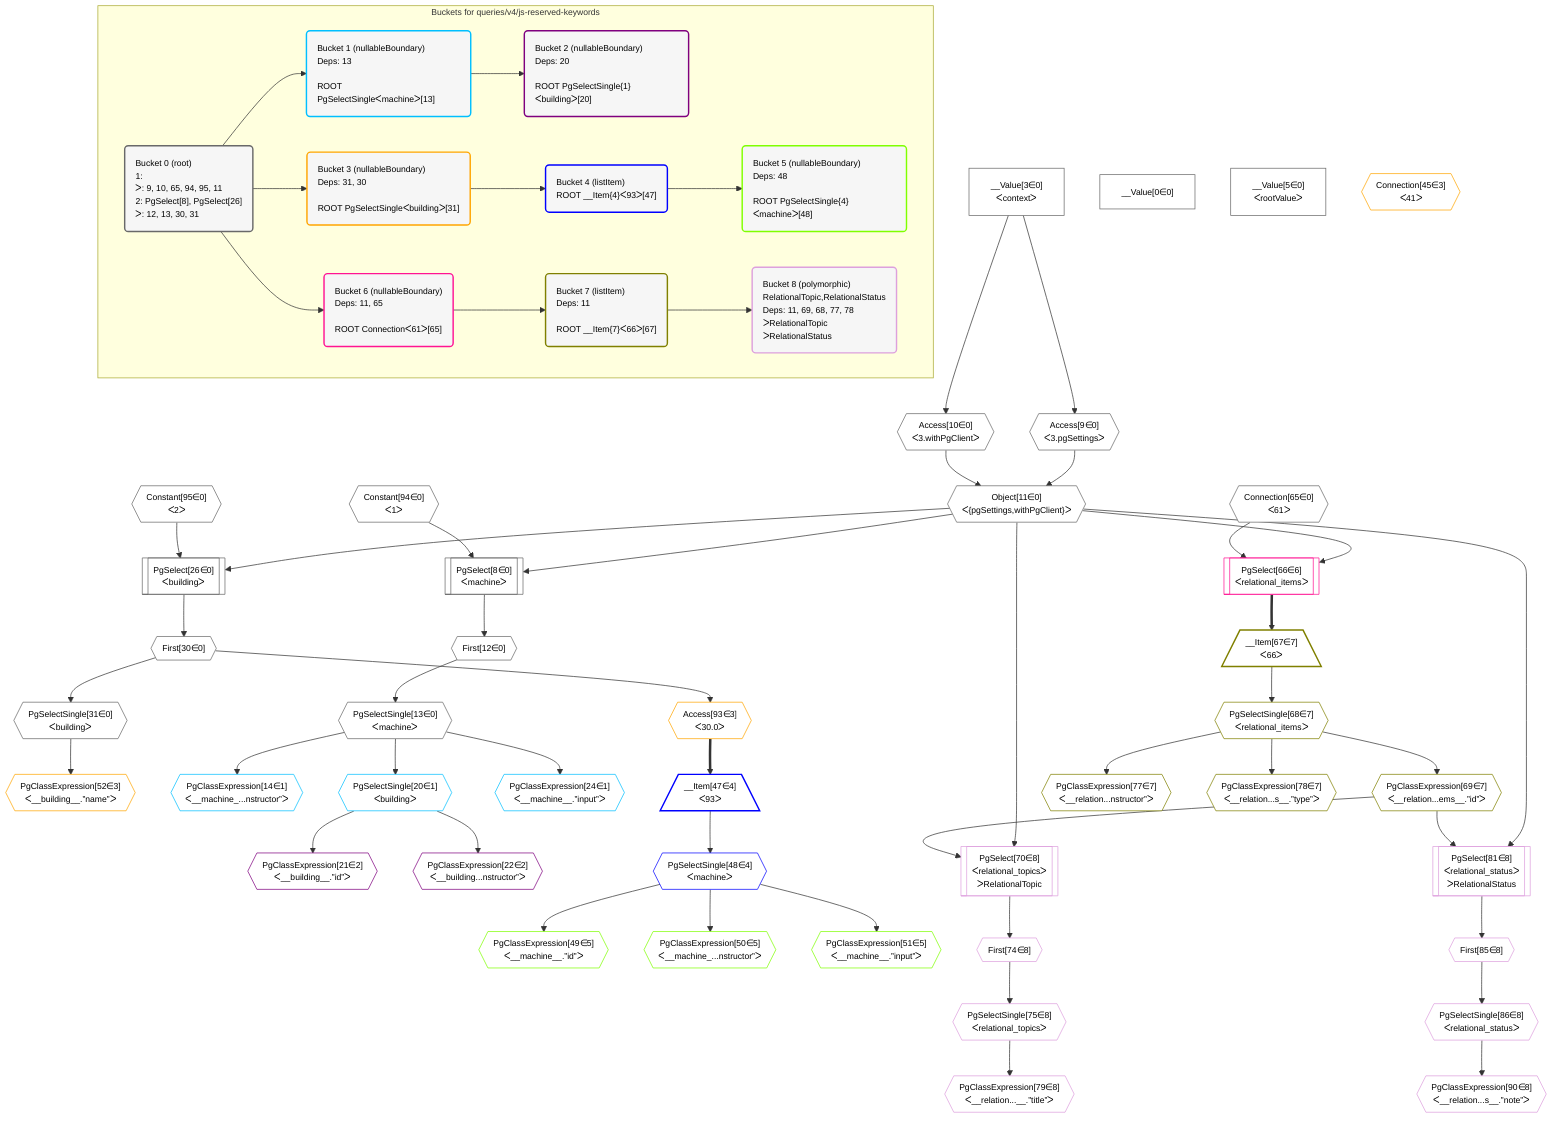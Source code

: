 %%{init: {'themeVariables': { 'fontSize': '12px'}}}%%
graph TD
    classDef path fill:#eee,stroke:#000,color:#000
    classDef plan fill:#fff,stroke-width:1px,color:#000
    classDef itemplan fill:#fff,stroke-width:2px,color:#000
    classDef unbatchedplan fill:#dff,stroke-width:1px,color:#000
    classDef sideeffectplan fill:#fcc,stroke-width:2px,color:#000
    classDef bucket fill:#f6f6f6,color:#000,stroke-width:2px,text-align:left


    %% plan dependencies
    Object11{{"Object[11∈0]<br />ᐸ{pgSettings,withPgClient}ᐳ"}}:::plan
    Access9{{"Access[9∈0]<br />ᐸ3.pgSettingsᐳ"}}:::plan
    Access10{{"Access[10∈0]<br />ᐸ3.withPgClientᐳ"}}:::plan
    Access9 & Access10 --> Object11
    PgSelect8[["PgSelect[8∈0]<br />ᐸmachineᐳ"]]:::plan
    Constant94{{"Constant[94∈0]<br />ᐸ1ᐳ"}}:::plan
    Object11 & Constant94 --> PgSelect8
    PgSelect26[["PgSelect[26∈0]<br />ᐸbuildingᐳ"]]:::plan
    Constant95{{"Constant[95∈0]<br />ᐸ2ᐳ"}}:::plan
    Object11 & Constant95 --> PgSelect26
    __Value3["__Value[3∈0]<br />ᐸcontextᐳ"]:::plan
    __Value3 --> Access9
    __Value3 --> Access10
    First12{{"First[12∈0]"}}:::plan
    PgSelect8 --> First12
    PgSelectSingle13{{"PgSelectSingle[13∈0]<br />ᐸmachineᐳ"}}:::plan
    First12 --> PgSelectSingle13
    First30{{"First[30∈0]"}}:::plan
    PgSelect26 --> First30
    PgSelectSingle31{{"PgSelectSingle[31∈0]<br />ᐸbuildingᐳ"}}:::plan
    First30 --> PgSelectSingle31
    __Value0["__Value[0∈0]"]:::plan
    __Value5["__Value[5∈0]<br />ᐸrootValueᐳ"]:::plan
    Connection65{{"Connection[65∈0]<br />ᐸ61ᐳ"}}:::plan
    PgSelect66[["PgSelect[66∈6]<br />ᐸrelational_itemsᐳ"]]:::plan
    Object11 & Connection65 --> PgSelect66
    Access93{{"Access[93∈3]<br />ᐸ30.0ᐳ"}}:::plan
    First30 --> Access93
    PgClassExpression52{{"PgClassExpression[52∈3]<br />ᐸ__building__.”name”ᐳ"}}:::plan
    PgSelectSingle31 --> PgClassExpression52
    Connection45{{"Connection[45∈3]<br />ᐸ41ᐳ"}}:::plan
    PgClassExpression14{{"PgClassExpression[14∈1]<br />ᐸ__machine_...nstructor”ᐳ"}}:::plan
    PgSelectSingle13 --> PgClassExpression14
    PgSelectSingle20{{"PgSelectSingle[20∈1]<br />ᐸbuildingᐳ"}}:::plan
    PgSelectSingle13 --> PgSelectSingle20
    PgClassExpression24{{"PgClassExpression[24∈1]<br />ᐸ__machine__.”input”ᐳ"}}:::plan
    PgSelectSingle13 --> PgClassExpression24
    PgClassExpression21{{"PgClassExpression[21∈2]<br />ᐸ__building__.”id”ᐳ"}}:::plan
    PgSelectSingle20 --> PgClassExpression21
    PgClassExpression22{{"PgClassExpression[22∈2]<br />ᐸ__building...nstructor”ᐳ"}}:::plan
    PgSelectSingle20 --> PgClassExpression22
    __Item47[/"__Item[47∈4]<br />ᐸ93ᐳ"\]:::itemplan
    Access93 ==> __Item47
    PgSelectSingle48{{"PgSelectSingle[48∈4]<br />ᐸmachineᐳ"}}:::plan
    __Item47 --> PgSelectSingle48
    __Item67[/"__Item[67∈7]<br />ᐸ66ᐳ"\]:::itemplan
    PgSelect66 ==> __Item67
    PgSelectSingle68{{"PgSelectSingle[68∈7]<br />ᐸrelational_itemsᐳ"}}:::plan
    __Item67 --> PgSelectSingle68
    PgClassExpression69{{"PgClassExpression[69∈7]<br />ᐸ__relation...ems__.”id”ᐳ"}}:::plan
    PgSelectSingle68 --> PgClassExpression69
    PgClassExpression77{{"PgClassExpression[77∈7]<br />ᐸ__relation...nstructor”ᐳ"}}:::plan
    PgSelectSingle68 --> PgClassExpression77
    PgClassExpression78{{"PgClassExpression[78∈7]<br />ᐸ__relation...s__.”type”ᐳ"}}:::plan
    PgSelectSingle68 --> PgClassExpression78
    PgSelect70[["PgSelect[70∈8]<br />ᐸrelational_topicsᐳ<br />ᐳRelationalTopic"]]:::plan
    Object11 & PgClassExpression69 --> PgSelect70
    PgSelect81[["PgSelect[81∈8]<br />ᐸrelational_statusᐳ<br />ᐳRelationalStatus"]]:::plan
    Object11 & PgClassExpression69 --> PgSelect81
    PgClassExpression49{{"PgClassExpression[49∈5]<br />ᐸ__machine__.”id”ᐳ"}}:::plan
    PgSelectSingle48 --> PgClassExpression49
    PgClassExpression50{{"PgClassExpression[50∈5]<br />ᐸ__machine_...nstructor”ᐳ"}}:::plan
    PgSelectSingle48 --> PgClassExpression50
    PgClassExpression51{{"PgClassExpression[51∈5]<br />ᐸ__machine__.”input”ᐳ"}}:::plan
    PgSelectSingle48 --> PgClassExpression51
    First74{{"First[74∈8]"}}:::plan
    PgSelect70 --> First74
    PgSelectSingle75{{"PgSelectSingle[75∈8]<br />ᐸrelational_topicsᐳ"}}:::plan
    First74 --> PgSelectSingle75
    PgClassExpression79{{"PgClassExpression[79∈8]<br />ᐸ__relation...__.”title”ᐳ"}}:::plan
    PgSelectSingle75 --> PgClassExpression79
    First85{{"First[85∈8]"}}:::plan
    PgSelect81 --> First85
    PgSelectSingle86{{"PgSelectSingle[86∈8]<br />ᐸrelational_statusᐳ"}}:::plan
    First85 --> PgSelectSingle86
    PgClassExpression90{{"PgClassExpression[90∈8]<br />ᐸ__relation...s__.”note”ᐳ"}}:::plan
    PgSelectSingle86 --> PgClassExpression90

    %% define steps

    subgraph "Buckets for queries/v4/js-reserved-keywords"
    Bucket0("Bucket 0 (root)<br />1: <br />ᐳ: 9, 10, 65, 94, 95, 11<br />2: PgSelect[8], PgSelect[26]<br />ᐳ: 12, 13, 30, 31"):::bucket
    classDef bucket0 stroke:#696969
    class Bucket0,__Value0,__Value3,__Value5,PgSelect8,Access9,Access10,Object11,First12,PgSelectSingle13,PgSelect26,First30,PgSelectSingle31,Connection65,Constant94,Constant95 bucket0
    Bucket1("Bucket 1 (nullableBoundary)<br />Deps: 13<br /><br />ROOT PgSelectSingleᐸmachineᐳ[13]"):::bucket
    classDef bucket1 stroke:#00bfff
    class Bucket1,PgClassExpression14,PgSelectSingle20,PgClassExpression24 bucket1
    Bucket2("Bucket 2 (nullableBoundary)<br />Deps: 20<br /><br />ROOT PgSelectSingle{1}ᐸbuildingᐳ[20]"):::bucket
    classDef bucket2 stroke:#7f007f
    class Bucket2,PgClassExpression21,PgClassExpression22 bucket2
    Bucket3("Bucket 3 (nullableBoundary)<br />Deps: 31, 30<br /><br />ROOT PgSelectSingleᐸbuildingᐳ[31]"):::bucket
    classDef bucket3 stroke:#ffa500
    class Bucket3,Connection45,PgClassExpression52,Access93 bucket3
    Bucket4("Bucket 4 (listItem)<br />ROOT __Item{4}ᐸ93ᐳ[47]"):::bucket
    classDef bucket4 stroke:#0000ff
    class Bucket4,__Item47,PgSelectSingle48 bucket4
    Bucket5("Bucket 5 (nullableBoundary)<br />Deps: 48<br /><br />ROOT PgSelectSingle{4}ᐸmachineᐳ[48]"):::bucket
    classDef bucket5 stroke:#7fff00
    class Bucket5,PgClassExpression49,PgClassExpression50,PgClassExpression51 bucket5
    Bucket6("Bucket 6 (nullableBoundary)<br />Deps: 11, 65<br /><br />ROOT Connectionᐸ61ᐳ[65]"):::bucket
    classDef bucket6 stroke:#ff1493
    class Bucket6,PgSelect66 bucket6
    Bucket7("Bucket 7 (listItem)<br />Deps: 11<br /><br />ROOT __Item{7}ᐸ66ᐳ[67]"):::bucket
    classDef bucket7 stroke:#808000
    class Bucket7,__Item67,PgSelectSingle68,PgClassExpression69,PgClassExpression77,PgClassExpression78 bucket7
    Bucket8("Bucket 8 (polymorphic)<br />RelationalTopic,RelationalStatus<br />Deps: 11, 69, 68, 77, 78<br />ᐳRelationalTopic<br />ᐳRelationalStatus"):::bucket
    classDef bucket8 stroke:#dda0dd
    class Bucket8,PgSelect70,First74,PgSelectSingle75,PgClassExpression79,PgSelect81,First85,PgSelectSingle86,PgClassExpression90 bucket8
    Bucket0 --> Bucket1 & Bucket3 & Bucket6
    Bucket1 --> Bucket2
    Bucket3 --> Bucket4
    Bucket4 --> Bucket5
    Bucket6 --> Bucket7
    Bucket7 --> Bucket8
    end